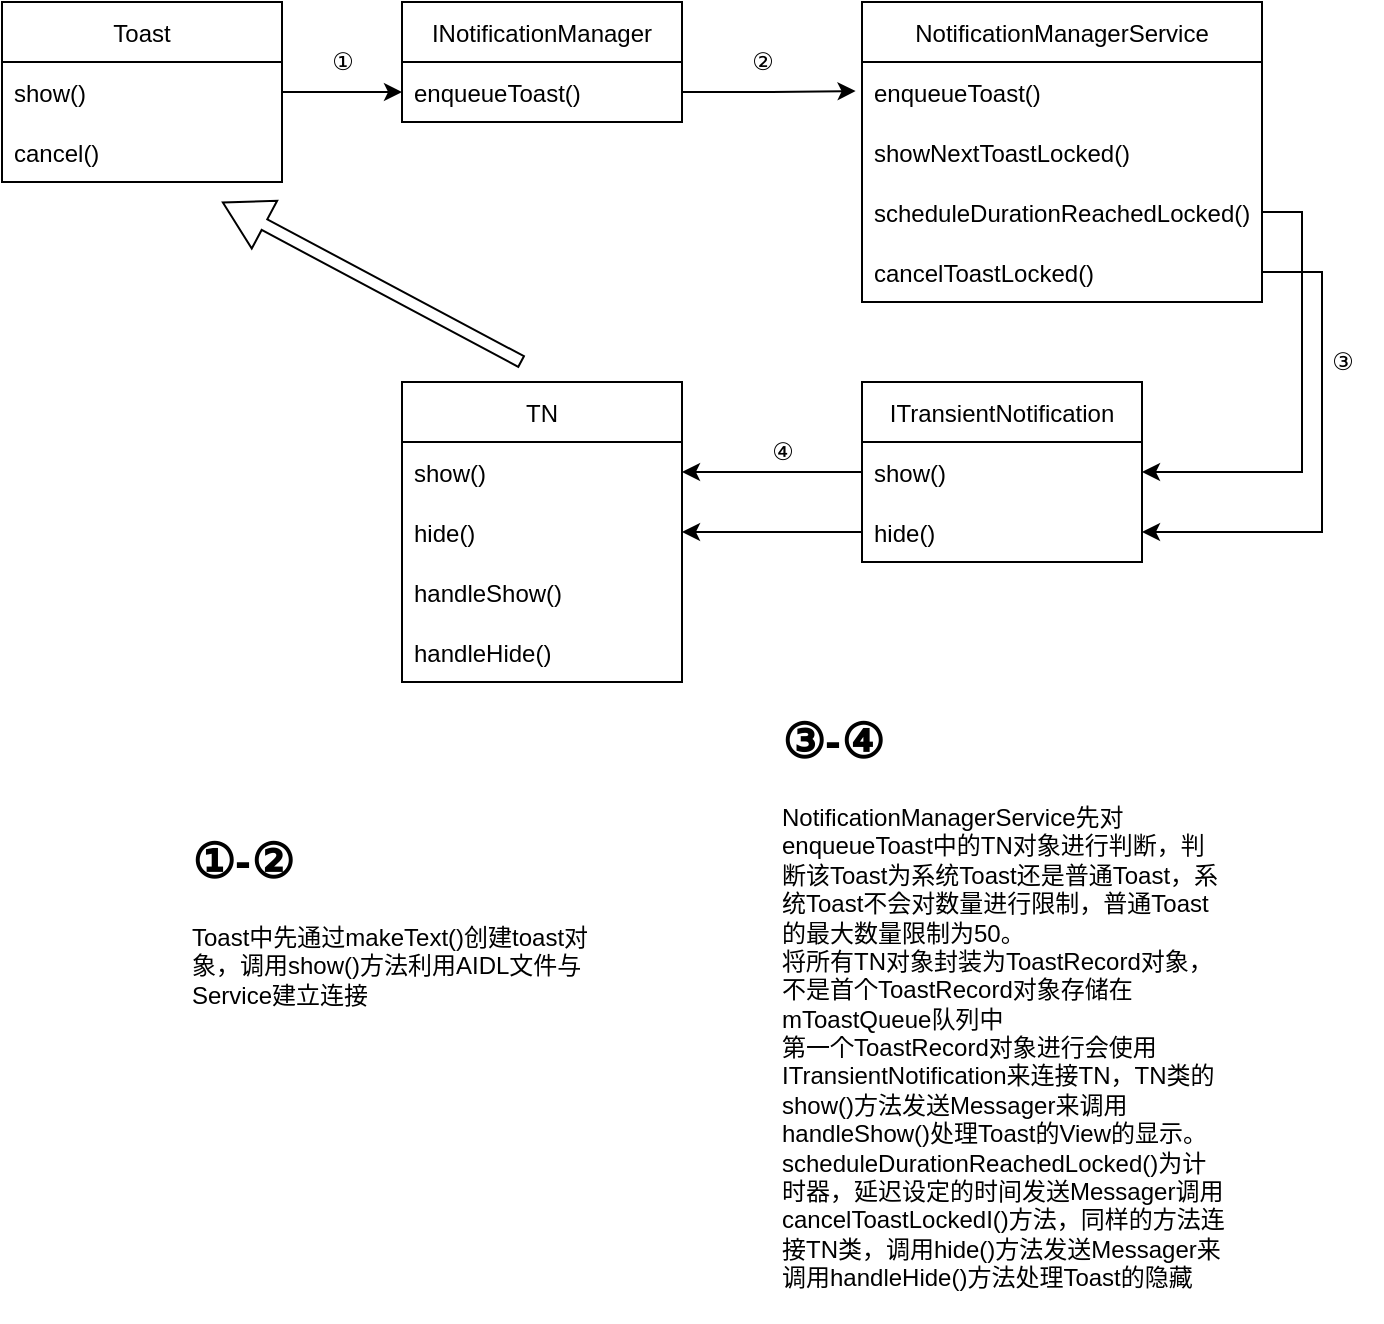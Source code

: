 <mxfile version="20.2.0" type="github">
  <diagram id="C5RBs43oDa-KdzZeNtuy" name="Page-1">
    <mxGraphModel dx="782" dy="380" grid="1" gridSize="10" guides="1" tooltips="1" connect="1" arrows="1" fold="1" page="1" pageScale="1" pageWidth="827" pageHeight="1169" math="0" shadow="0">
      <root>
        <mxCell id="WIyWlLk6GJQsqaUBKTNV-0" />
        <mxCell id="WIyWlLk6GJQsqaUBKTNV-1" parent="WIyWlLk6GJQsqaUBKTNV-0" />
        <mxCell id="18xOk9870n2kaLZsZHPf-14" value="&lt;h1&gt;①-②&lt;/h1&gt;&lt;div&gt;Toast中先通过makeText()创建toast对象，调用show()方法利用AIDL文件与Service建立连接&lt;/div&gt;" style="text;html=1;strokeColor=none;fillColor=none;spacing=5;spacingTop=-20;whiteSpace=wrap;overflow=hidden;rounded=0;" vertex="1" parent="WIyWlLk6GJQsqaUBKTNV-1">
          <mxGeometry x="150" y="630" width="220" height="120" as="geometry" />
        </mxCell>
        <mxCell id="18xOk9870n2kaLZsZHPf-15" value="&lt;h1&gt;③-④&lt;/h1&gt;&lt;div&gt;NotificationManagerService先对enqueueToast中的TN对象进行判断，判断该Toast为系统Toast还是普通Toast，系统Toast不会对数量进行限制，普通Toast的最大数量限制为50。&lt;/div&gt;&lt;div&gt;将所有TN对象封装为ToastRecord对象，不是首个ToastRecord对象存储在mToastQueue队列中&lt;/div&gt;&lt;div&gt;第一个ToastRecord对象进行会使用&lt;/div&gt;&lt;span style=&quot;text-align: center;&quot;&gt;ITransientNotification来连接TN，TN类的show()方法发送Messager来调用handleShow()处理Toast的View的显示。&lt;br&gt;scheduleDurationReachedLocked()为计时器，延迟设定的时间发送Messager调用cancelToastLockedI()方法，同样的方法连接TN类，调用hide()方法发送Messager来调用handleHide()方法处理Toast的隐藏&lt;br&gt;&lt;/span&gt;" style="text;html=1;strokeColor=none;fillColor=none;spacing=5;spacingTop=-20;whiteSpace=wrap;overflow=hidden;rounded=0;" vertex="1" parent="WIyWlLk6GJQsqaUBKTNV-1">
          <mxGeometry x="445" y="570" width="230" height="310" as="geometry" />
        </mxCell>
        <mxCell id="18xOk9870n2kaLZsZHPf-17" value="Toast" style="swimlane;fontStyle=0;childLayout=stackLayout;horizontal=1;startSize=30;horizontalStack=0;resizeParent=1;resizeParentMax=0;resizeLast=0;collapsible=1;marginBottom=0;" vertex="1" parent="WIyWlLk6GJQsqaUBKTNV-1">
          <mxGeometry x="60" y="220" width="140" height="90" as="geometry" />
        </mxCell>
        <mxCell id="18xOk9870n2kaLZsZHPf-18" value="show()" style="text;strokeColor=none;fillColor=none;align=left;verticalAlign=middle;spacingLeft=4;spacingRight=4;overflow=hidden;points=[[0,0.5],[1,0.5]];portConstraint=eastwest;rotatable=0;" vertex="1" parent="18xOk9870n2kaLZsZHPf-17">
          <mxGeometry y="30" width="140" height="30" as="geometry" />
        </mxCell>
        <mxCell id="18xOk9870n2kaLZsZHPf-19" value="cancel()" style="text;strokeColor=none;fillColor=none;align=left;verticalAlign=middle;spacingLeft=4;spacingRight=4;overflow=hidden;points=[[0,0.5],[1,0.5]];portConstraint=eastwest;rotatable=0;" vertex="1" parent="18xOk9870n2kaLZsZHPf-17">
          <mxGeometry y="60" width="140" height="30" as="geometry" />
        </mxCell>
        <mxCell id="18xOk9870n2kaLZsZHPf-29" style="edgeStyle=orthogonalEdgeStyle;rounded=0;orthogonalLoop=1;jettySize=auto;html=1;exitX=1;exitY=0.5;exitDx=0;exitDy=0;" edge="1" parent="18xOk9870n2kaLZsZHPf-17" source="18xOk9870n2kaLZsZHPf-18" target="18xOk9870n2kaLZsZHPf-18">
          <mxGeometry relative="1" as="geometry" />
        </mxCell>
        <mxCell id="18xOk9870n2kaLZsZHPf-24" value="INotificationManager" style="swimlane;fontStyle=0;childLayout=stackLayout;horizontal=1;startSize=30;horizontalStack=0;resizeParent=1;resizeParentMax=0;resizeLast=0;collapsible=1;marginBottom=0;" vertex="1" parent="WIyWlLk6GJQsqaUBKTNV-1">
          <mxGeometry x="260" y="220" width="140" height="60" as="geometry" />
        </mxCell>
        <mxCell id="18xOk9870n2kaLZsZHPf-25" value="enqueueToast()" style="text;strokeColor=none;fillColor=none;align=left;verticalAlign=middle;spacingLeft=4;spacingRight=4;overflow=hidden;points=[[0,0.5],[1,0.5]];portConstraint=eastwest;rotatable=0;" vertex="1" parent="18xOk9870n2kaLZsZHPf-24">
          <mxGeometry y="30" width="140" height="30" as="geometry" />
        </mxCell>
        <mxCell id="18xOk9870n2kaLZsZHPf-28" style="edgeStyle=orthogonalEdgeStyle;rounded=0;orthogonalLoop=1;jettySize=auto;html=1;exitX=1;exitY=0.5;exitDx=0;exitDy=0;entryX=0;entryY=0.5;entryDx=0;entryDy=0;" edge="1" parent="WIyWlLk6GJQsqaUBKTNV-1" source="18xOk9870n2kaLZsZHPf-18" target="18xOk9870n2kaLZsZHPf-25">
          <mxGeometry relative="1" as="geometry" />
        </mxCell>
        <mxCell id="18xOk9870n2kaLZsZHPf-30" value="NotificationManagerService" style="swimlane;fontStyle=0;childLayout=stackLayout;horizontal=1;startSize=30;horizontalStack=0;resizeParent=1;resizeParentMax=0;resizeLast=0;collapsible=1;marginBottom=0;" vertex="1" parent="WIyWlLk6GJQsqaUBKTNV-1">
          <mxGeometry x="490" y="220" width="200" height="150" as="geometry" />
        </mxCell>
        <mxCell id="18xOk9870n2kaLZsZHPf-31" value="enqueueToast()" style="text;strokeColor=none;fillColor=none;align=left;verticalAlign=middle;spacingLeft=4;spacingRight=4;overflow=hidden;points=[[0,0.5],[1,0.5]];portConstraint=eastwest;rotatable=0;" vertex="1" parent="18xOk9870n2kaLZsZHPf-30">
          <mxGeometry y="30" width="200" height="30" as="geometry" />
        </mxCell>
        <mxCell id="18xOk9870n2kaLZsZHPf-32" value="showNextToastLocked()" style="text;strokeColor=none;fillColor=none;align=left;verticalAlign=middle;spacingLeft=4;spacingRight=4;overflow=hidden;points=[[0,0.5],[1,0.5]];portConstraint=eastwest;rotatable=0;" vertex="1" parent="18xOk9870n2kaLZsZHPf-30">
          <mxGeometry y="60" width="200" height="30" as="geometry" />
        </mxCell>
        <mxCell id="18xOk9870n2kaLZsZHPf-33" value="scheduleDurationReachedLocked()" style="text;strokeColor=none;fillColor=none;align=left;verticalAlign=middle;spacingLeft=4;spacingRight=4;overflow=hidden;points=[[0,0.5],[1,0.5]];portConstraint=eastwest;rotatable=0;" vertex="1" parent="18xOk9870n2kaLZsZHPf-30">
          <mxGeometry y="90" width="200" height="30" as="geometry" />
        </mxCell>
        <mxCell id="18xOk9870n2kaLZsZHPf-34" value="cancelToastLocked()" style="text;strokeColor=none;fillColor=none;align=left;verticalAlign=middle;spacingLeft=4;spacingRight=4;overflow=hidden;points=[[0,0.5],[1,0.5]];portConstraint=eastwest;rotatable=0;" vertex="1" parent="18xOk9870n2kaLZsZHPf-30">
          <mxGeometry y="120" width="200" height="30" as="geometry" />
        </mxCell>
        <mxCell id="18xOk9870n2kaLZsZHPf-38" style="edgeStyle=orthogonalEdgeStyle;rounded=0;orthogonalLoop=1;jettySize=auto;html=1;exitX=1;exitY=0.5;exitDx=0;exitDy=0;entryX=-0.016;entryY=0.484;entryDx=0;entryDy=0;entryPerimeter=0;" edge="1" parent="WIyWlLk6GJQsqaUBKTNV-1" source="18xOk9870n2kaLZsZHPf-25" target="18xOk9870n2kaLZsZHPf-31">
          <mxGeometry relative="1" as="geometry" />
        </mxCell>
        <mxCell id="18xOk9870n2kaLZsZHPf-59" style="edgeStyle=orthogonalEdgeStyle;rounded=0;orthogonalLoop=1;jettySize=auto;html=1;entryX=1;entryY=0.5;entryDx=0;entryDy=0;" edge="1" parent="WIyWlLk6GJQsqaUBKTNV-1" source="18xOk9870n2kaLZsZHPf-39" target="18xOk9870n2kaLZsZHPf-58">
          <mxGeometry relative="1" as="geometry" />
        </mxCell>
        <mxCell id="18xOk9870n2kaLZsZHPf-39" value="ITransientNotification" style="swimlane;fontStyle=0;childLayout=stackLayout;horizontal=1;startSize=30;horizontalStack=0;resizeParent=1;resizeParentMax=0;resizeLast=0;collapsible=1;marginBottom=0;" vertex="1" parent="WIyWlLk6GJQsqaUBKTNV-1">
          <mxGeometry x="490" y="410" width="140" height="90" as="geometry" />
        </mxCell>
        <mxCell id="18xOk9870n2kaLZsZHPf-40" value="show()" style="text;strokeColor=none;fillColor=none;align=left;verticalAlign=middle;spacingLeft=4;spacingRight=4;overflow=hidden;points=[[0,0.5],[1,0.5]];portConstraint=eastwest;rotatable=0;" vertex="1" parent="18xOk9870n2kaLZsZHPf-39">
          <mxGeometry y="30" width="140" height="30" as="geometry" />
        </mxCell>
        <mxCell id="18xOk9870n2kaLZsZHPf-41" value="hide()" style="text;strokeColor=none;fillColor=none;align=left;verticalAlign=middle;spacingLeft=4;spacingRight=4;overflow=hidden;points=[[0,0.5],[1,0.5]];portConstraint=eastwest;rotatable=0;" vertex="1" parent="18xOk9870n2kaLZsZHPf-39">
          <mxGeometry y="60" width="140" height="30" as="geometry" />
        </mxCell>
        <mxCell id="18xOk9870n2kaLZsZHPf-43" style="edgeStyle=orthogonalEdgeStyle;rounded=0;orthogonalLoop=1;jettySize=auto;html=1;exitX=1;exitY=0.5;exitDx=0;exitDy=0;entryX=1;entryY=0.5;entryDx=0;entryDy=0;" edge="1" parent="WIyWlLk6GJQsqaUBKTNV-1" source="18xOk9870n2kaLZsZHPf-33" target="18xOk9870n2kaLZsZHPf-40">
          <mxGeometry relative="1" as="geometry" />
        </mxCell>
        <mxCell id="18xOk9870n2kaLZsZHPf-44" style="edgeStyle=orthogonalEdgeStyle;rounded=0;orthogonalLoop=1;jettySize=auto;html=1;exitX=1;exitY=0.5;exitDx=0;exitDy=0;entryX=1;entryY=0.5;entryDx=0;entryDy=0;" edge="1" parent="WIyWlLk6GJQsqaUBKTNV-1" source="18xOk9870n2kaLZsZHPf-34" target="18xOk9870n2kaLZsZHPf-41">
          <mxGeometry relative="1" as="geometry">
            <Array as="points">
              <mxPoint x="720" y="355" />
              <mxPoint x="720" y="485" />
            </Array>
          </mxGeometry>
        </mxCell>
        <mxCell id="18xOk9870n2kaLZsZHPf-45" value="TN" style="swimlane;fontStyle=0;childLayout=stackLayout;horizontal=1;startSize=30;horizontalStack=0;resizeParent=1;resizeParentMax=0;resizeLast=0;collapsible=1;marginBottom=0;" vertex="1" parent="WIyWlLk6GJQsqaUBKTNV-1">
          <mxGeometry x="260" y="410" width="140" height="150" as="geometry" />
        </mxCell>
        <mxCell id="18xOk9870n2kaLZsZHPf-58" value="show()" style="text;strokeColor=none;fillColor=none;align=left;verticalAlign=middle;spacingLeft=4;spacingRight=4;overflow=hidden;points=[[0,0.5],[1,0.5]];portConstraint=eastwest;rotatable=0;" vertex="1" parent="18xOk9870n2kaLZsZHPf-45">
          <mxGeometry y="30" width="140" height="30" as="geometry" />
        </mxCell>
        <mxCell id="18xOk9870n2kaLZsZHPf-60" value="hide()" style="text;strokeColor=none;fillColor=none;align=left;verticalAlign=middle;spacingLeft=4;spacingRight=4;overflow=hidden;points=[[0,0.5],[1,0.5]];portConstraint=eastwest;rotatable=0;" vertex="1" parent="18xOk9870n2kaLZsZHPf-45">
          <mxGeometry y="60" width="140" height="30" as="geometry" />
        </mxCell>
        <mxCell id="18xOk9870n2kaLZsZHPf-46" value="handleShow()" style="text;strokeColor=none;fillColor=none;align=left;verticalAlign=middle;spacingLeft=4;spacingRight=4;overflow=hidden;points=[[0,0.5],[1,0.5]];portConstraint=eastwest;rotatable=0;" vertex="1" parent="18xOk9870n2kaLZsZHPf-45">
          <mxGeometry y="90" width="140" height="30" as="geometry" />
        </mxCell>
        <mxCell id="18xOk9870n2kaLZsZHPf-47" value="handleHide()" style="text;strokeColor=none;fillColor=none;align=left;verticalAlign=middle;spacingLeft=4;spacingRight=4;overflow=hidden;points=[[0,0.5],[1,0.5]];portConstraint=eastwest;rotatable=0;" vertex="1" parent="18xOk9870n2kaLZsZHPf-45">
          <mxGeometry y="120" width="140" height="30" as="geometry" />
        </mxCell>
        <mxCell id="18xOk9870n2kaLZsZHPf-51" value="" style="shape=flexArrow;endArrow=classic;html=1;rounded=0;width=6;endSize=7.52;" edge="1" parent="WIyWlLk6GJQsqaUBKTNV-1">
          <mxGeometry width="50" height="50" relative="1" as="geometry">
            <mxPoint x="320" y="400" as="sourcePoint" />
            <mxPoint x="170" y="320" as="targetPoint" />
          </mxGeometry>
        </mxCell>
        <mxCell id="18xOk9870n2kaLZsZHPf-52" value="①" style="text;html=1;align=center;verticalAlign=middle;resizable=0;points=[];autosize=1;strokeColor=none;fillColor=none;" vertex="1" parent="WIyWlLk6GJQsqaUBKTNV-1">
          <mxGeometry x="210" y="235" width="40" height="30" as="geometry" />
        </mxCell>
        <mxCell id="18xOk9870n2kaLZsZHPf-53" value="②" style="text;html=1;align=center;verticalAlign=middle;resizable=0;points=[];autosize=1;strokeColor=none;fillColor=none;" vertex="1" parent="WIyWlLk6GJQsqaUBKTNV-1">
          <mxGeometry x="420" y="235" width="40" height="30" as="geometry" />
        </mxCell>
        <mxCell id="18xOk9870n2kaLZsZHPf-54" value="③" style="text;html=1;align=center;verticalAlign=middle;resizable=0;points=[];autosize=1;strokeColor=none;fillColor=none;" vertex="1" parent="WIyWlLk6GJQsqaUBKTNV-1">
          <mxGeometry x="710" y="385" width="40" height="30" as="geometry" />
        </mxCell>
        <mxCell id="18xOk9870n2kaLZsZHPf-55" value="④" style="text;html=1;align=center;verticalAlign=middle;resizable=0;points=[];autosize=1;strokeColor=none;fillColor=none;" vertex="1" parent="WIyWlLk6GJQsqaUBKTNV-1">
          <mxGeometry x="430" y="430" width="40" height="30" as="geometry" />
        </mxCell>
        <mxCell id="18xOk9870n2kaLZsZHPf-61" style="edgeStyle=orthogonalEdgeStyle;rounded=0;orthogonalLoop=1;jettySize=auto;html=1;entryX=1;entryY=0.5;entryDx=0;entryDy=0;" edge="1" parent="WIyWlLk6GJQsqaUBKTNV-1" source="18xOk9870n2kaLZsZHPf-41" target="18xOk9870n2kaLZsZHPf-60">
          <mxGeometry relative="1" as="geometry" />
        </mxCell>
      </root>
    </mxGraphModel>
  </diagram>
</mxfile>
